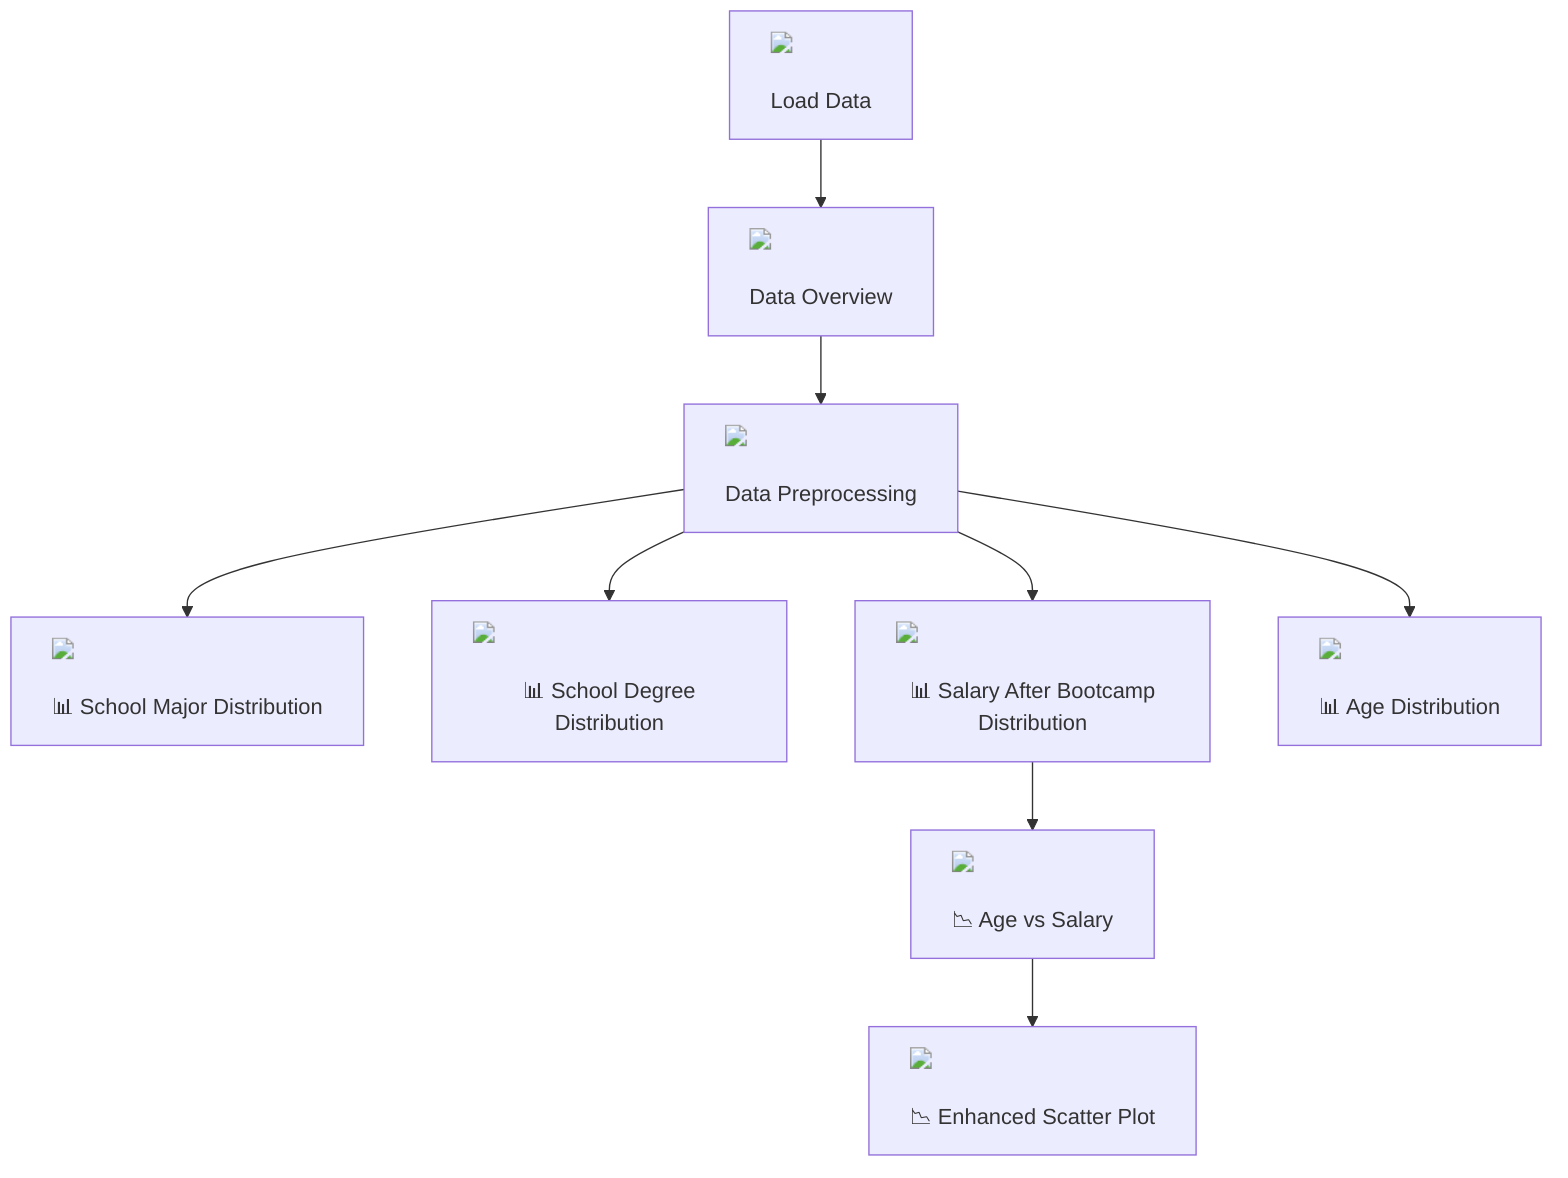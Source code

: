 graph TD;
    A["<img src='file.svg'/> <br/> Load Data"] --> B["<img src='table.svg'/> <br/> Data Overview"];
    B --> C["<img src='column_split.svg'/> <br/> Data Preprocessing"];
    C --> D["<img src='barplot_template.svg'/> <br/> 📊 School Major Distribution"];
    C --> E["<img src='barplot_template.svg'/> <br/> 📊 School Degree Distribution"];
    C --> F["<img src='hist_template.svg'/> <br/> 📊 Salary After Bootcamp Distribution"];
    C --> G["<img src='hist_template.svg'/> <br/> 📊 Age Distribution"];
    F --> H["<img src='scatter_plot_template.svg'/> <br/> 📉 Age vs Salary"];
    H --> I["<img src='scatter_plot_template.svg'/> <br/> 📉 Enhanced Scatter Plot"];